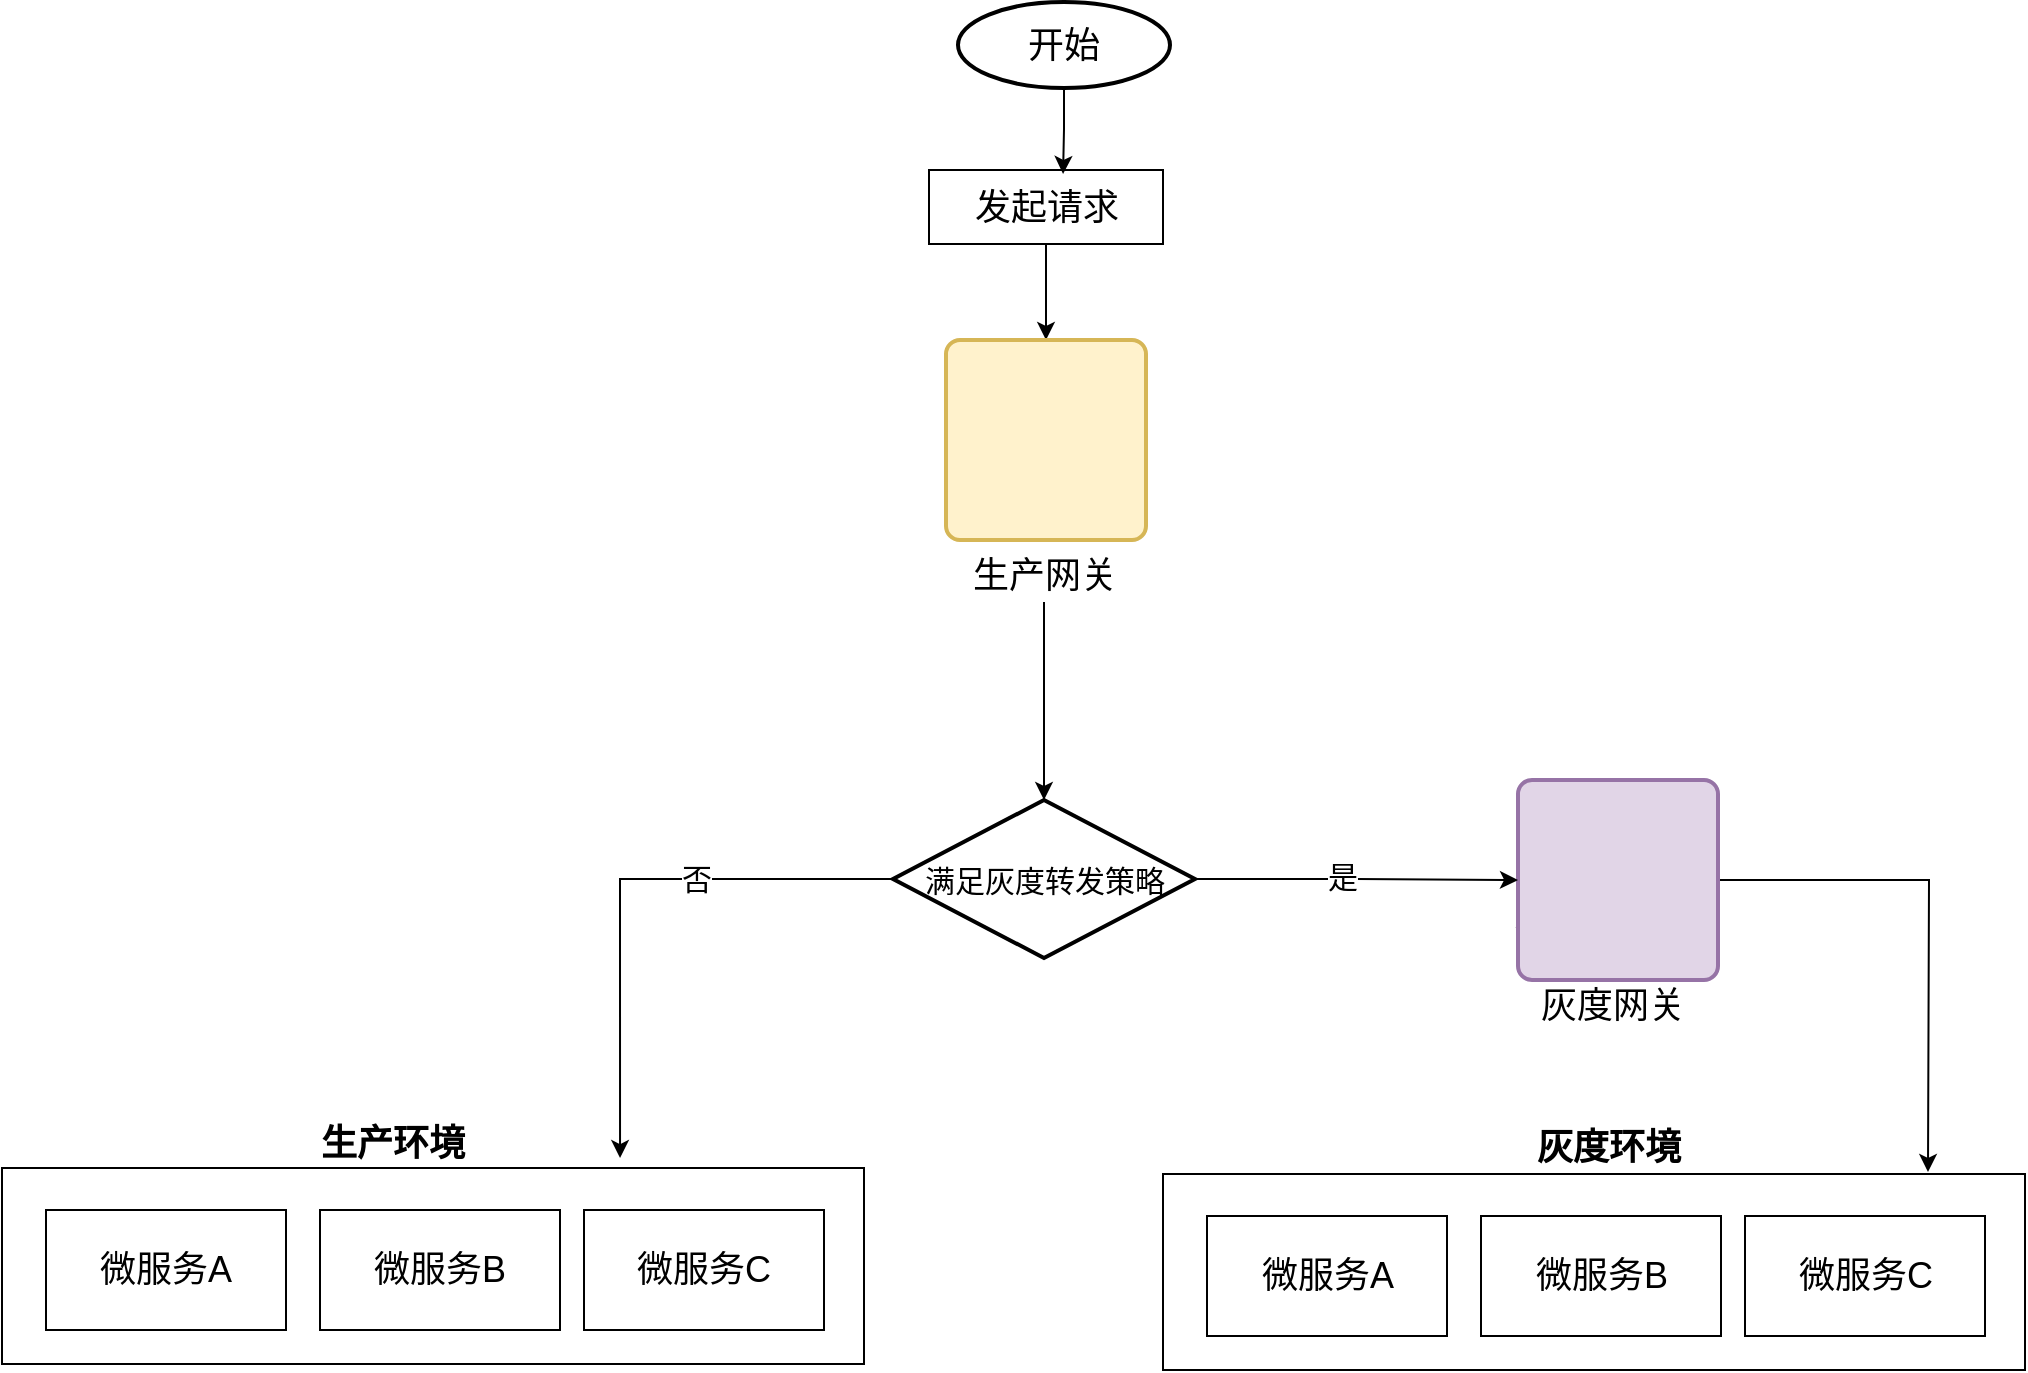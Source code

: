 <mxfile version="22.1.2" type="github">
  <diagram id="C5RBs43oDa-KdzZeNtuy" name="Page-1">
    <mxGraphModel dx="1711" dy="812" grid="0" gridSize="10" guides="1" tooltips="1" connect="1" arrows="1" fold="1" page="1" pageScale="1" pageWidth="3300" pageHeight="4681" math="0" shadow="0">
      <root>
        <mxCell id="WIyWlLk6GJQsqaUBKTNV-0" />
        <mxCell id="WIyWlLk6GJQsqaUBKTNV-1" parent="WIyWlLk6GJQsqaUBKTNV-0" />
        <mxCell id="UCjfILgmCSmUN9uClbiI-9" value="灰度环境" style="text;html=1;strokeColor=none;fillColor=none;align=center;verticalAlign=middle;whiteSpace=wrap;rounded=0;fontSize=15;fontStyle=1" vertex="1" parent="WIyWlLk6GJQsqaUBKTNV-1">
          <mxGeometry x="858" y="519" width="85" height="26" as="geometry" />
        </mxCell>
        <mxCell id="UCjfILgmCSmUN9uClbiI-24" value="" style="rounded=0;whiteSpace=wrap;html=1;fontSize=18;" vertex="1" parent="WIyWlLk6GJQsqaUBKTNV-1">
          <mxGeometry x="114" y="659" width="431" height="98" as="geometry" />
        </mxCell>
        <mxCell id="UCjfILgmCSmUN9uClbiI-25" value="微服务A" style="rounded=0;whiteSpace=wrap;html=1;fontSize=18;" vertex="1" parent="WIyWlLk6GJQsqaUBKTNV-1">
          <mxGeometry x="136" y="680" width="120" height="60" as="geometry" />
        </mxCell>
        <mxCell id="UCjfILgmCSmUN9uClbiI-26" value="微服务B" style="rounded=0;whiteSpace=wrap;html=1;fontSize=18;" vertex="1" parent="WIyWlLk6GJQsqaUBKTNV-1">
          <mxGeometry x="273" y="680" width="120" height="60" as="geometry" />
        </mxCell>
        <mxCell id="UCjfILgmCSmUN9uClbiI-27" value="微服务C" style="rounded=0;whiteSpace=wrap;html=1;fontSize=18;" vertex="1" parent="WIyWlLk6GJQsqaUBKTNV-1">
          <mxGeometry x="405" y="680" width="120" height="60" as="geometry" />
        </mxCell>
        <mxCell id="UCjfILgmCSmUN9uClbiI-28" value="" style="rounded=0;whiteSpace=wrap;html=1;fontSize=18;" vertex="1" parent="WIyWlLk6GJQsqaUBKTNV-1">
          <mxGeometry x="694.5" y="662" width="431" height="98" as="geometry" />
        </mxCell>
        <mxCell id="UCjfILgmCSmUN9uClbiI-29" value="微服务A" style="rounded=0;whiteSpace=wrap;html=1;fontSize=18;" vertex="1" parent="WIyWlLk6GJQsqaUBKTNV-1">
          <mxGeometry x="716.5" y="683" width="120" height="60" as="geometry" />
        </mxCell>
        <mxCell id="UCjfILgmCSmUN9uClbiI-30" value="微服务B" style="rounded=0;whiteSpace=wrap;html=1;fontSize=18;" vertex="1" parent="WIyWlLk6GJQsqaUBKTNV-1">
          <mxGeometry x="853.5" y="683" width="120" height="60" as="geometry" />
        </mxCell>
        <mxCell id="UCjfILgmCSmUN9uClbiI-31" value="微服务C" style="rounded=0;whiteSpace=wrap;html=1;fontSize=18;" vertex="1" parent="WIyWlLk6GJQsqaUBKTNV-1">
          <mxGeometry x="985.5" y="683" width="120" height="60" as="geometry" />
        </mxCell>
        <mxCell id="UCjfILgmCSmUN9uClbiI-32" value="生产环境" style="text;html=1;strokeColor=none;fillColor=none;align=center;verticalAlign=middle;whiteSpace=wrap;rounded=0;fontSize=18;fontStyle=1" vertex="1" parent="WIyWlLk6GJQsqaUBKTNV-1">
          <mxGeometry x="264" y="638" width="90.5" height="18" as="geometry" />
        </mxCell>
        <mxCell id="UCjfILgmCSmUN9uClbiI-33" value="灰度环境" style="text;html=1;strokeColor=none;fillColor=none;align=center;verticalAlign=middle;whiteSpace=wrap;rounded=0;fontSize=18;fontStyle=1" vertex="1" parent="WIyWlLk6GJQsqaUBKTNV-1">
          <mxGeometry x="874.5" y="636" width="85" height="26" as="geometry" />
        </mxCell>
        <mxCell id="UCjfILgmCSmUN9uClbiI-34" style="edgeStyle=orthogonalEdgeStyle;rounded=0;orthogonalLoop=1;jettySize=auto;html=1;entryX=0.5;entryY=0;entryDx=0;entryDy=0;" edge="1" parent="WIyWlLk6GJQsqaUBKTNV-1" source="UCjfILgmCSmUN9uClbiI-35" target="UCjfILgmCSmUN9uClbiI-38">
          <mxGeometry relative="1" as="geometry" />
        </mxCell>
        <mxCell id="UCjfILgmCSmUN9uClbiI-35" value="发起请求" style="rounded=0;whiteSpace=wrap;html=1;fontSize=18;" vertex="1" parent="WIyWlLk6GJQsqaUBKTNV-1">
          <mxGeometry x="577.5" y="160" width="117" height="37" as="geometry" />
        </mxCell>
        <mxCell id="UCjfILgmCSmUN9uClbiI-36" value="开始" style="strokeWidth=2;html=1;shape=mxgraph.flowchart.start_1;whiteSpace=wrap;fontSize=18;" vertex="1" parent="WIyWlLk6GJQsqaUBKTNV-1">
          <mxGeometry x="592" y="76" width="106" height="43" as="geometry" />
        </mxCell>
        <mxCell id="UCjfILgmCSmUN9uClbiI-37" style="edgeStyle=orthogonalEdgeStyle;rounded=0;orthogonalLoop=1;jettySize=auto;html=1;entryX=0.573;entryY=0.054;entryDx=0;entryDy=0;entryPerimeter=0;" edge="1" parent="WIyWlLk6GJQsqaUBKTNV-1" source="UCjfILgmCSmUN9uClbiI-36" target="UCjfILgmCSmUN9uClbiI-35">
          <mxGeometry relative="1" as="geometry" />
        </mxCell>
        <mxCell id="UCjfILgmCSmUN9uClbiI-38" value="" style="rounded=1;whiteSpace=wrap;html=1;absoluteArcSize=1;arcSize=14;strokeWidth=2;fillColor=#fff2cc;strokeColor=#d6b656;" vertex="1" parent="WIyWlLk6GJQsqaUBKTNV-1">
          <mxGeometry x="586" y="245" width="100" height="100" as="geometry" />
        </mxCell>
        <mxCell id="UCjfILgmCSmUN9uClbiI-39" style="edgeStyle=orthogonalEdgeStyle;rounded=0;orthogonalLoop=1;jettySize=auto;html=1;exitX=0.5;exitY=1;exitDx=0;exitDy=0;" edge="1" parent="WIyWlLk6GJQsqaUBKTNV-1" source="UCjfILgmCSmUN9uClbiI-40" target="UCjfILgmCSmUN9uClbiI-46">
          <mxGeometry relative="1" as="geometry" />
        </mxCell>
        <mxCell id="UCjfILgmCSmUN9uClbiI-40" value="生产网关" style="text;html=1;strokeColor=none;fillColor=none;align=center;verticalAlign=middle;whiteSpace=wrap;rounded=0;fontSize=18;" vertex="1" parent="WIyWlLk6GJQsqaUBKTNV-1">
          <mxGeometry x="591.5" y="350" width="87" height="26" as="geometry" />
        </mxCell>
        <mxCell id="UCjfILgmCSmUN9uClbiI-41" style="edgeStyle=orthogonalEdgeStyle;rounded=0;orthogonalLoop=1;jettySize=auto;html=1;" edge="1" parent="WIyWlLk6GJQsqaUBKTNV-1" source="UCjfILgmCSmUN9uClbiI-42">
          <mxGeometry relative="1" as="geometry">
            <mxPoint x="1077" y="661" as="targetPoint" />
          </mxGeometry>
        </mxCell>
        <mxCell id="UCjfILgmCSmUN9uClbiI-42" value="" style="rounded=1;whiteSpace=wrap;html=1;absoluteArcSize=1;arcSize=14;strokeWidth=2;fillColor=#e1d5e7;strokeColor=#9673a6;" vertex="1" parent="WIyWlLk6GJQsqaUBKTNV-1">
          <mxGeometry x="872" y="465" width="100" height="100" as="geometry" />
        </mxCell>
        <mxCell id="UCjfILgmCSmUN9uClbiI-43" value="灰度网关" style="text;html=1;strokeColor=none;fillColor=none;align=center;verticalAlign=middle;whiteSpace=wrap;rounded=0;fontSize=18;" vertex="1" parent="WIyWlLk6GJQsqaUBKTNV-1">
          <mxGeometry x="876" y="565" width="87" height="26" as="geometry" />
        </mxCell>
        <mxCell id="UCjfILgmCSmUN9uClbiI-44" style="edgeStyle=orthogonalEdgeStyle;rounded=0;orthogonalLoop=1;jettySize=auto;html=1;" edge="1" parent="WIyWlLk6GJQsqaUBKTNV-1" source="UCjfILgmCSmUN9uClbiI-46" target="UCjfILgmCSmUN9uClbiI-42">
          <mxGeometry relative="1" as="geometry" />
        </mxCell>
        <mxCell id="UCjfILgmCSmUN9uClbiI-45" value="是" style="edgeLabel;html=1;align=center;verticalAlign=middle;resizable=0;points=[];fontSize=15;" vertex="1" connectable="0" parent="UCjfILgmCSmUN9uClbiI-44">
          <mxGeometry x="-0.105" y="-4" relative="1" as="geometry">
            <mxPoint x="1" y="-6" as="offset" />
          </mxGeometry>
        </mxCell>
        <mxCell id="UCjfILgmCSmUN9uClbiI-46" value="满足灰度转发策略" style="strokeWidth=2;html=1;shape=mxgraph.flowchart.decision;whiteSpace=wrap;fontSize=15;" vertex="1" parent="WIyWlLk6GJQsqaUBKTNV-1">
          <mxGeometry x="559.5" y="475" width="151" height="79" as="geometry" />
        </mxCell>
        <mxCell id="UCjfILgmCSmUN9uClbiI-47" style="edgeStyle=orthogonalEdgeStyle;rounded=0;orthogonalLoop=1;jettySize=auto;html=1;entryX=0.717;entryY=-0.051;entryDx=0;entryDy=0;entryPerimeter=0;" edge="1" parent="WIyWlLk6GJQsqaUBKTNV-1" source="UCjfILgmCSmUN9uClbiI-46" target="UCjfILgmCSmUN9uClbiI-24">
          <mxGeometry relative="1" as="geometry" />
        </mxCell>
        <mxCell id="UCjfILgmCSmUN9uClbiI-48" value="否" style="edgeLabel;html=1;align=center;verticalAlign=middle;resizable=0;points=[];fontSize=15;" vertex="1" connectable="0" parent="UCjfILgmCSmUN9uClbiI-47">
          <mxGeometry x="-0.199" y="4" relative="1" as="geometry">
            <mxPoint x="12" y="-5" as="offset" />
          </mxGeometry>
        </mxCell>
      </root>
    </mxGraphModel>
  </diagram>
</mxfile>
